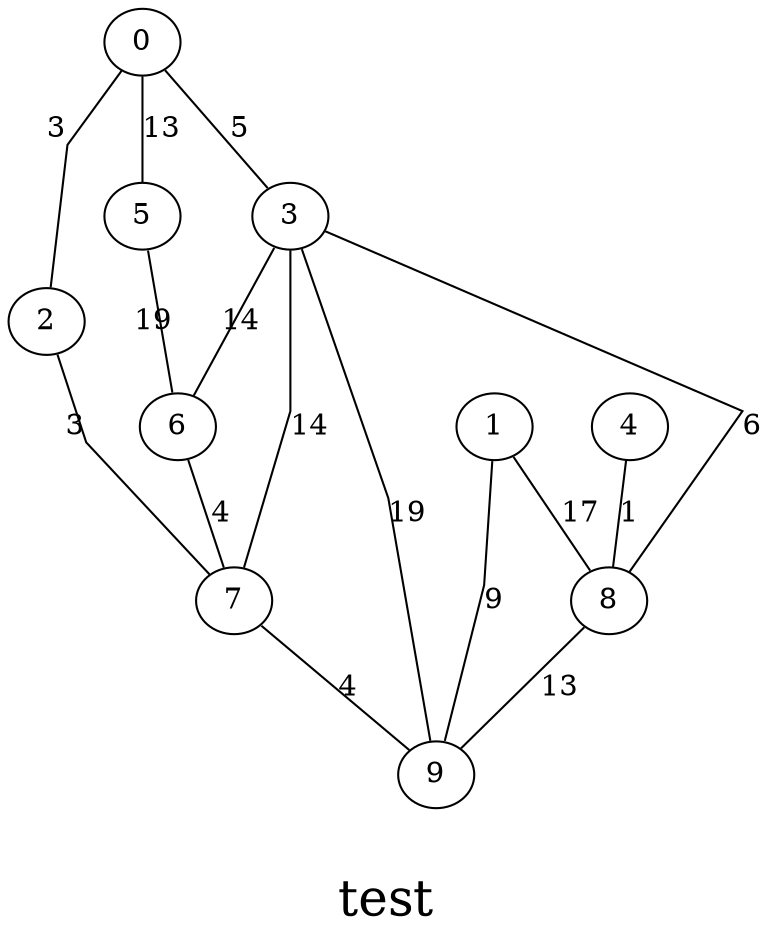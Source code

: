 /*****
test
*****/

graph G {
  graph [splines=false overlap=false]
  node  [shape=ellipse, width=0.3, height=0.3]
  0 ;
  1 ;
  2 ;
  3 ;
  4 ;
  5 ;
  6 ;
  7 ;
  8 ;
  9 ;
  0 -- 2 [label=3];
  0 -- 3 [label=5];
  0 -- 5 [label=13];
  1 -- 8 [label=17];
  1 -- 9 [label=9];
  2 -- 7 [label=3];
  3 -- 6 [label=14];
  3 -- 7 [label=14];
  3 -- 8 [label=6];
  3 -- 9 [label=19];
  4 -- 8 [label=1];
  5 -- 6 [label=19];
  6 -- 7 [label=4];
  7 -- 9 [label=4];
  8 -- 9 [label=13];
  label = "\ntest\n";  fontsize=24;
}
